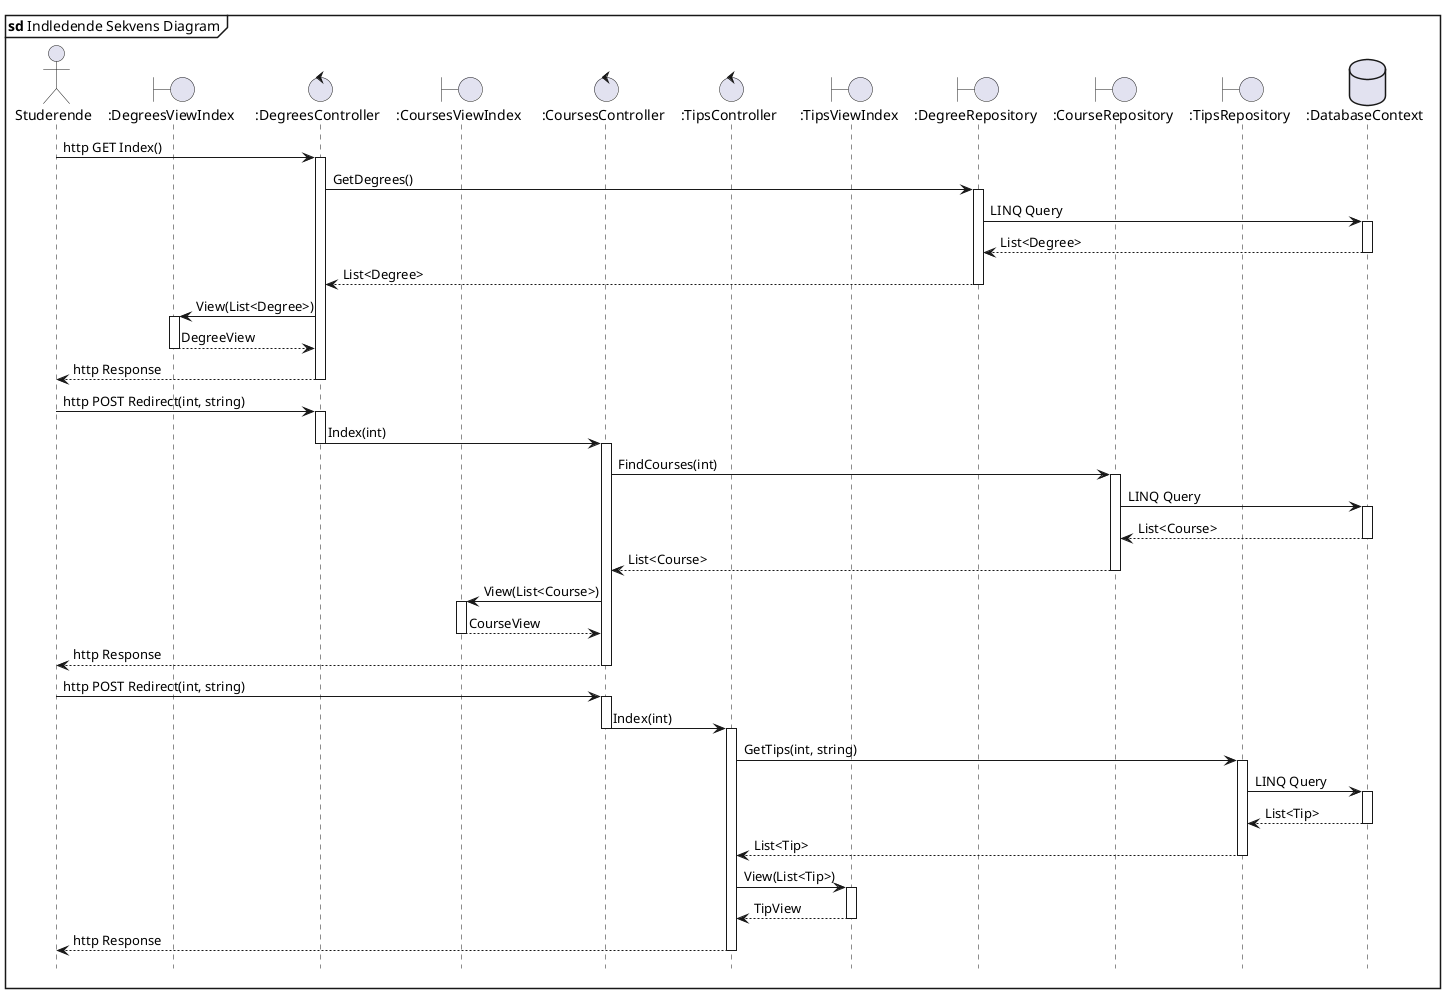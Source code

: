 @startuml Indledende sekvens diagram

mainframe **sd** Indledende Sekvens Diagram
hide footbox
actor       Studerende       as stud
boundary       ":DegreesViewIndex"       as degreesindex
control       ":DegreesController"       as degreescont
boundary       ":CoursesViewIndex"       as coursesindex
control       ":CoursesController"       as coursescont
control       ":TipsController"       as tipscont
boundary       ":TipsViewIndex"       as tipsindex
boundary       ":DegreeRepository"       as degreesrepo
boundary       ":CourseRepository"       as coursesrepo
boundary       ":TipsRepository"       as tipsrepo
database       ":DatabaseContext"       as db

/'entity       TipsModel       as tipsmodel'/


stud -> degreescont: http GET Index()

Activate degreescont
degreescont -> degreesrepo: GetDegrees()

Activate degreesrepo
degreesrepo -> db++: LINQ Query
db --> degreesrepo--: List<Degree>
degreesrepo --> degreescont: List<Degree>
Deactivate degreesrepo

degreescont -> degreesindex: View(List<Degree>)
activate degreesindex
degreesindex --> degreescont: DegreeView
deactivate degreesindex
degreescont --> stud: http Response
Deactivate degreescont

stud -> degreescont: http POST Redirect(int, string)

Activate degreescont
degreescont -> coursescont: Index(int)
Deactivate degreescont

Activate coursescont
coursescont -> coursesrepo: FindCourses(int)


Activate coursesrepo
coursesrepo -> db++: LINQ Query
db --> coursesrepo--: List<Course>
coursesrepo --> coursescont: List<Course>
Deactivate coursesrepo

coursescont -> coursesindex: View(List<Course>)
activate coursesindex
coursesindex --> coursescont: CourseView
deactivate coursesindex
coursescont --> stud: http Response
Deactivate coursescont

Deactivate coursescont

stud -> coursescont: http POST Redirect(int, string)

Activate coursescont
coursescont -> tipscont: Index(int)
Deactivate coursescont

Activate tipscont
tipscont -> tipsrepo: GetTips(int, string)

Activate tipsrepo
tipsrepo -> db++ : LINQ Query
db --> tipsrepo--: List<Tip>
tipsrepo --> tipscont: List<Tip>
Deactivate tipsrepo
tipscont -> tipsindex: View(List<Tip>)
activate tipsindex
tipsindex --> tipscont: TipView
deactivate tipsindex
tipscont --> stud: http Response
Deactivate tipscont

Deactivate tipscont


@enduml